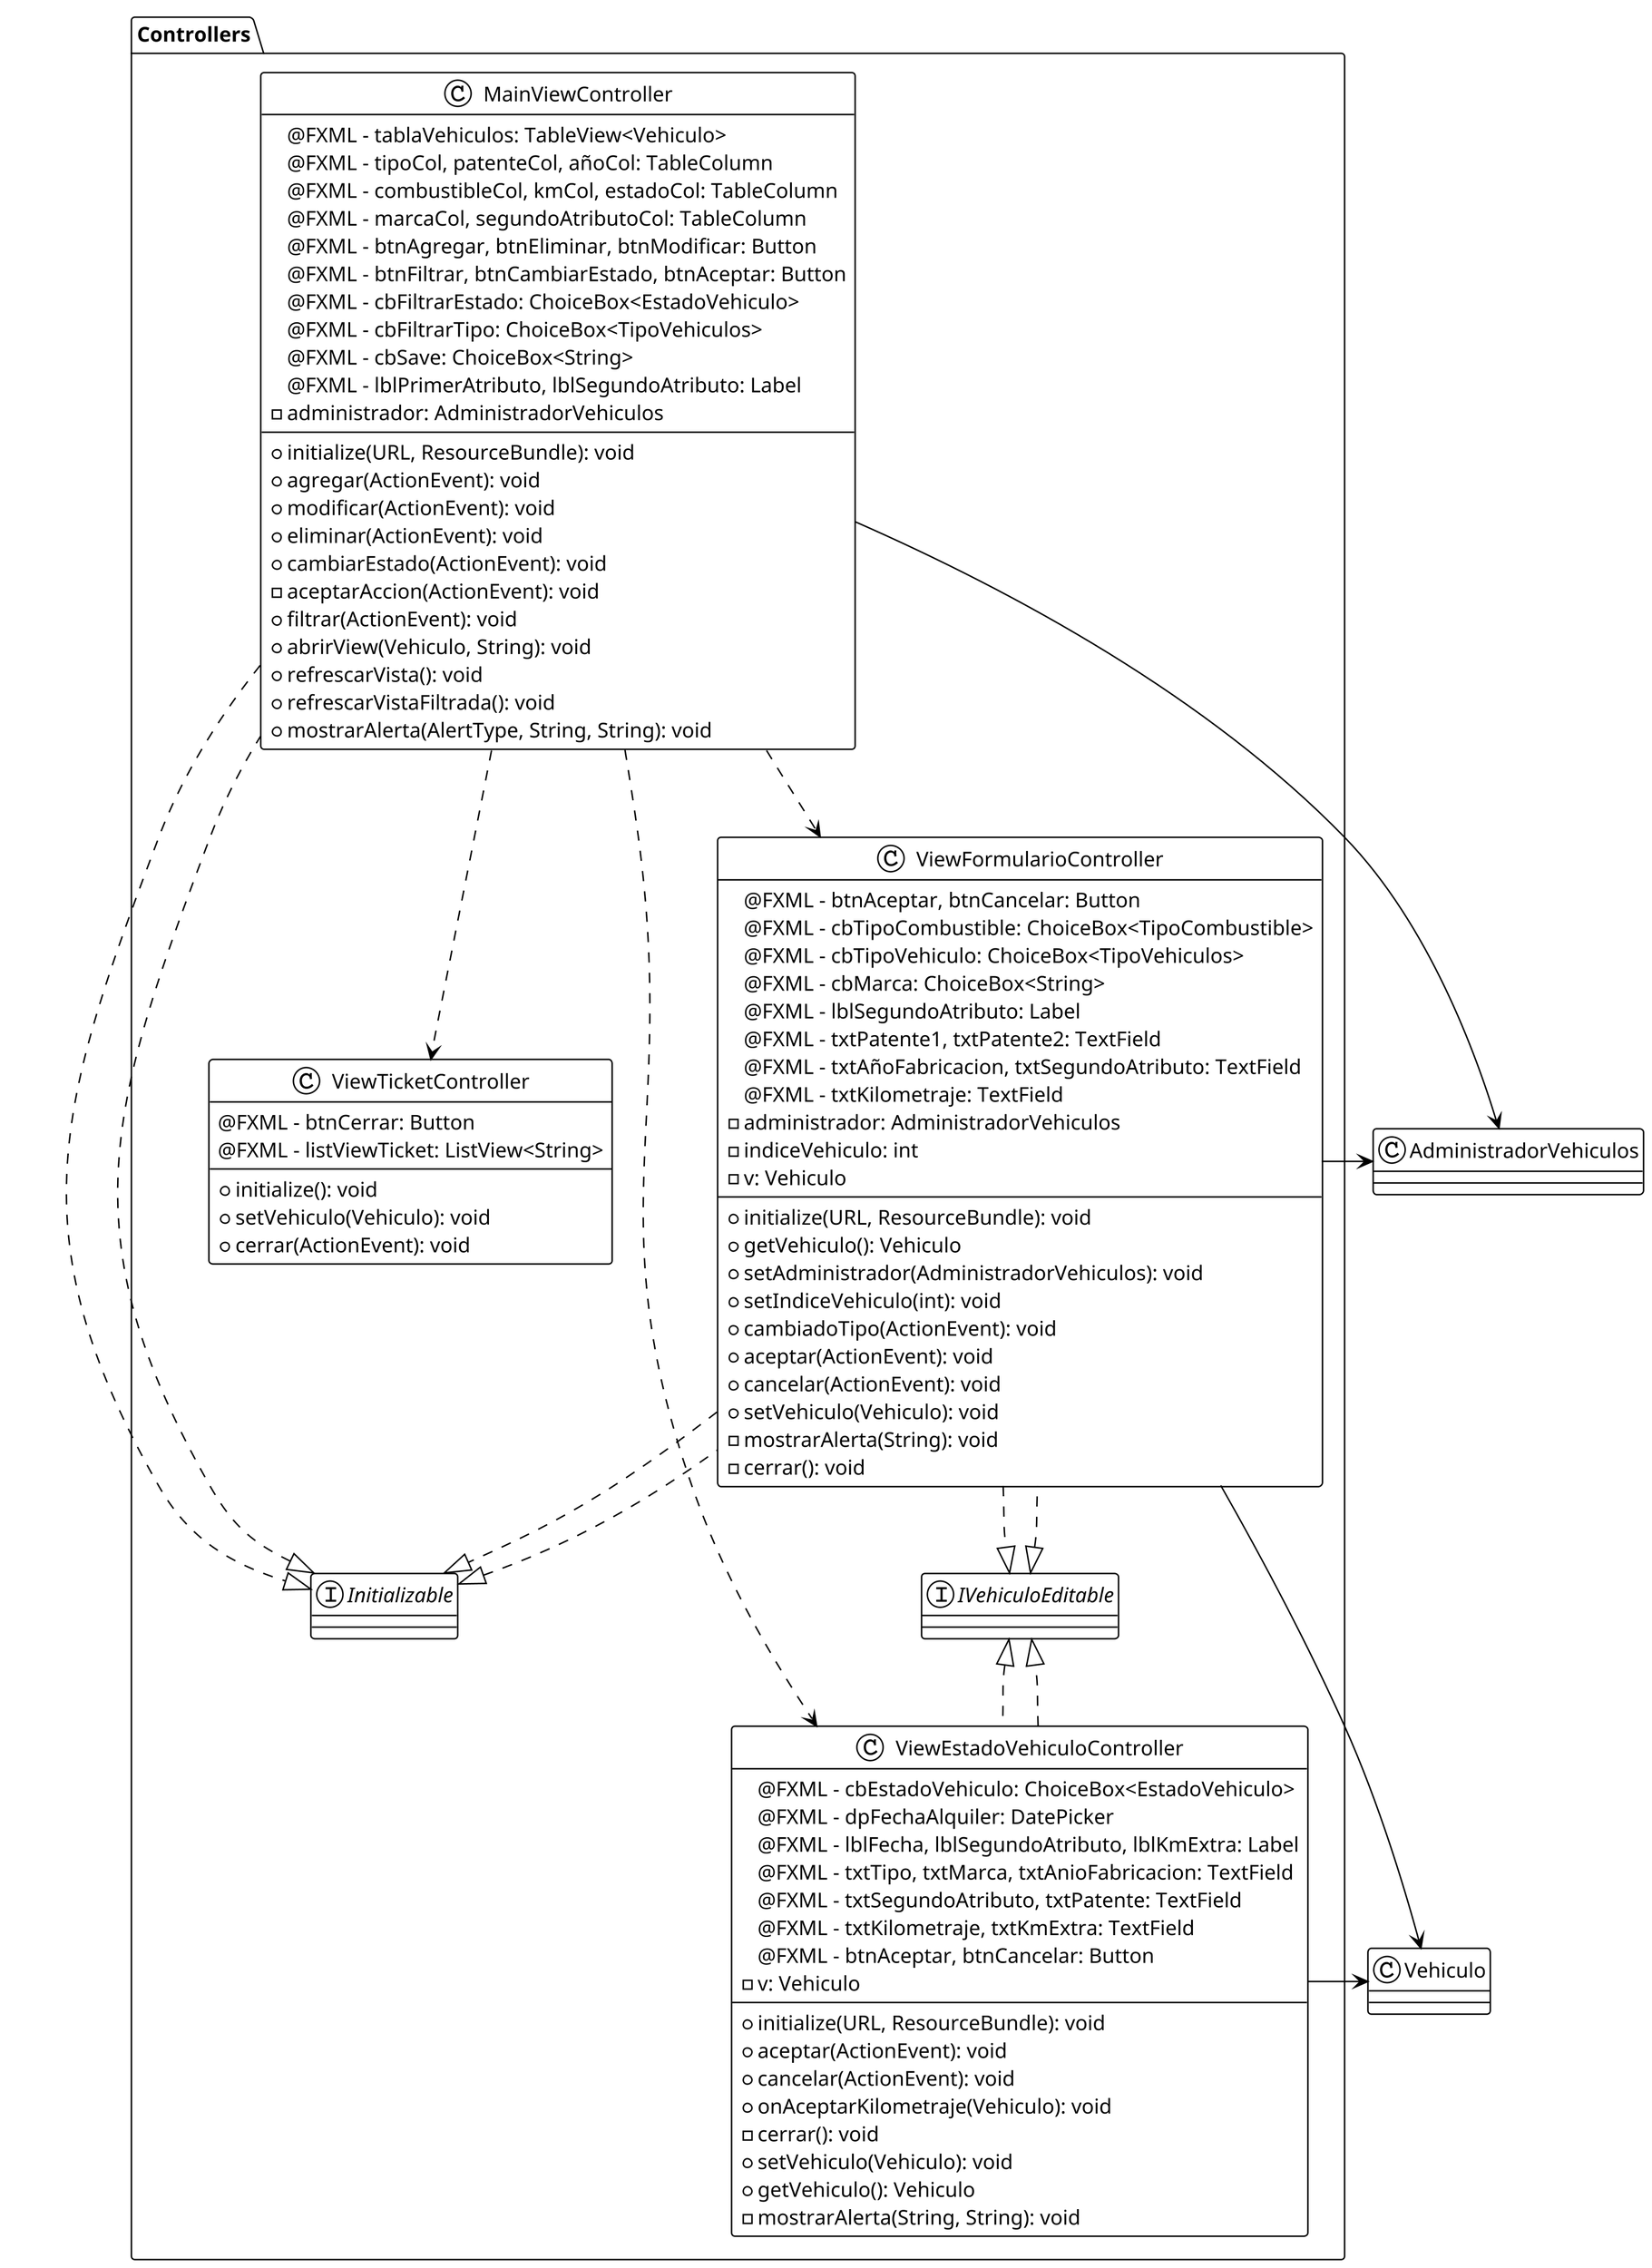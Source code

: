 @startuml Controllers JavaFX
!theme plain
scale 0.8
skinparam dpi 300

package "Controllers" {
    class MainViewController implements Initializable {
        @FXML - tablaVehiculos: TableView<Vehiculo>
        @FXML - tipoCol, patenteCol, añoCol: TableColumn
        @FXML - combustibleCol, kmCol, estadoCol: TableColumn
        @FXML - marcaCol, segundoAtributoCol: TableColumn
        @FXML - btnAgregar, btnEliminar, btnModificar: Button
        @FXML - btnFiltrar, btnCambiarEstado, btnAceptar: Button
        @FXML - cbFiltrarEstado: ChoiceBox<EstadoVehiculo>
        @FXML - cbFiltrarTipo: ChoiceBox<TipoVehiculos>
        @FXML - cbSave: ChoiceBox<String>
        @FXML - lblPrimerAtributo, lblSegundoAtributo: Label
        - administrador: AdministradorVehiculos
        --
        + initialize(URL, ResourceBundle): void
        + agregar(ActionEvent): void
        + modificar(ActionEvent): void
        + eliminar(ActionEvent): void
        + cambiarEstado(ActionEvent): void
        - aceptarAccion(ActionEvent): void
        + filtrar(ActionEvent): void
        + abrirView(Vehiculo, String): void
        + refrescarVista(): void
        + refrescarVistaFiltrada(): void
        + mostrarAlerta(AlertType, String, String): void
    }

    class ViewFormularioController implements Initializable, IVehiculoEditable {
        @FXML - btnAceptar, btnCancelar: Button
        @FXML - cbTipoCombustible: ChoiceBox<TipoCombustible>
        @FXML - cbTipoVehiculo: ChoiceBox<TipoVehiculos>
        @FXML - cbMarca: ChoiceBox<String>
        @FXML - lblSegundoAtributo: Label
        @FXML - txtPatente1, txtPatente2: TextField
        @FXML - txtAñoFabricacion, txtSegundoAtributo: TextField
        @FXML - txtKilometraje: TextField
        - administrador: AdministradorVehiculos
        - indiceVehiculo: int
        - v: Vehiculo
        --
        + initialize(URL, ResourceBundle): void
        + getVehiculo(): Vehiculo
        + setAdministrador(AdministradorVehiculos): void
        + setIndiceVehiculo(int): void
        + cambiadoTipo(ActionEvent): void
        + aceptar(ActionEvent): void
        + cancelar(ActionEvent): void
        + setVehiculo(Vehiculo): void
        - mostrarAlerta(String): void
        - cerrar(): void
    }

    class ViewEstadoVehiculoController implements IVehiculoEditable {
        @FXML - cbEstadoVehiculo: ChoiceBox<EstadoVehiculo>
        @FXML - dpFechaAlquiler: DatePicker
        @FXML - lblFecha, lblSegundoAtributo, lblKmExtra: Label
        @FXML - txtTipo, txtMarca, txtAnioFabricacion: TextField
        @FXML - txtSegundoAtributo, txtPatente: TextField
        @FXML - txtKilometraje, txtKmExtra: TextField
        @FXML - btnAceptar, btnCancelar: Button
        - v: Vehiculo
        --
        + initialize(URL, ResourceBundle): void
        + aceptar(ActionEvent): void
        + cancelar(ActionEvent): void
        + onAceptarKilometraje(Vehiculo): void
        - cerrar(): void
        + setVehiculo(Vehiculo): void
        + getVehiculo(): Vehiculo
        - mostrarAlerta(String, String): void
    }

    class ViewTicketController {
        @FXML - btnCerrar: Button
        @FXML - listViewTicket: ListView<String>
        --
        + initialize(): void
        + setVehiculo(Vehiculo): void
        + cerrar(ActionEvent): void
    }
}

' Relaciones
MainViewController ..|> Initializable
ViewFormularioController ..|> Initializable
ViewFormularioController ..|> IVehiculoEditable
ViewEstadoVehiculoController ..|> IVehiculoEditable

MainViewController -> AdministradorVehiculos
ViewFormularioController -> AdministradorVehiculos
ViewFormularioController -> Vehiculo
ViewEstadoVehiculoController -> Vehiculo

MainViewController ..> ViewFormularioController
MainViewController ..> ViewEstadoVehiculoController
MainViewController ..> ViewTicketController

@enduml